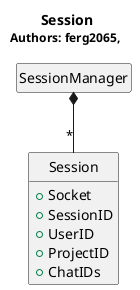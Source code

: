 @startuml
hide circle
hide empty members

Title <b>Session</b>\n<size:12>Authors: ferg2065, </size>

class "SessionManager" as sqs_se_m
class "Session" as sqs_se{
	+Socket
	+SessionID
	+UserID
	+ProjectID
	+ChatIDs
	}

			
sqs_se_m *-- "*" sqs_se


@enduml